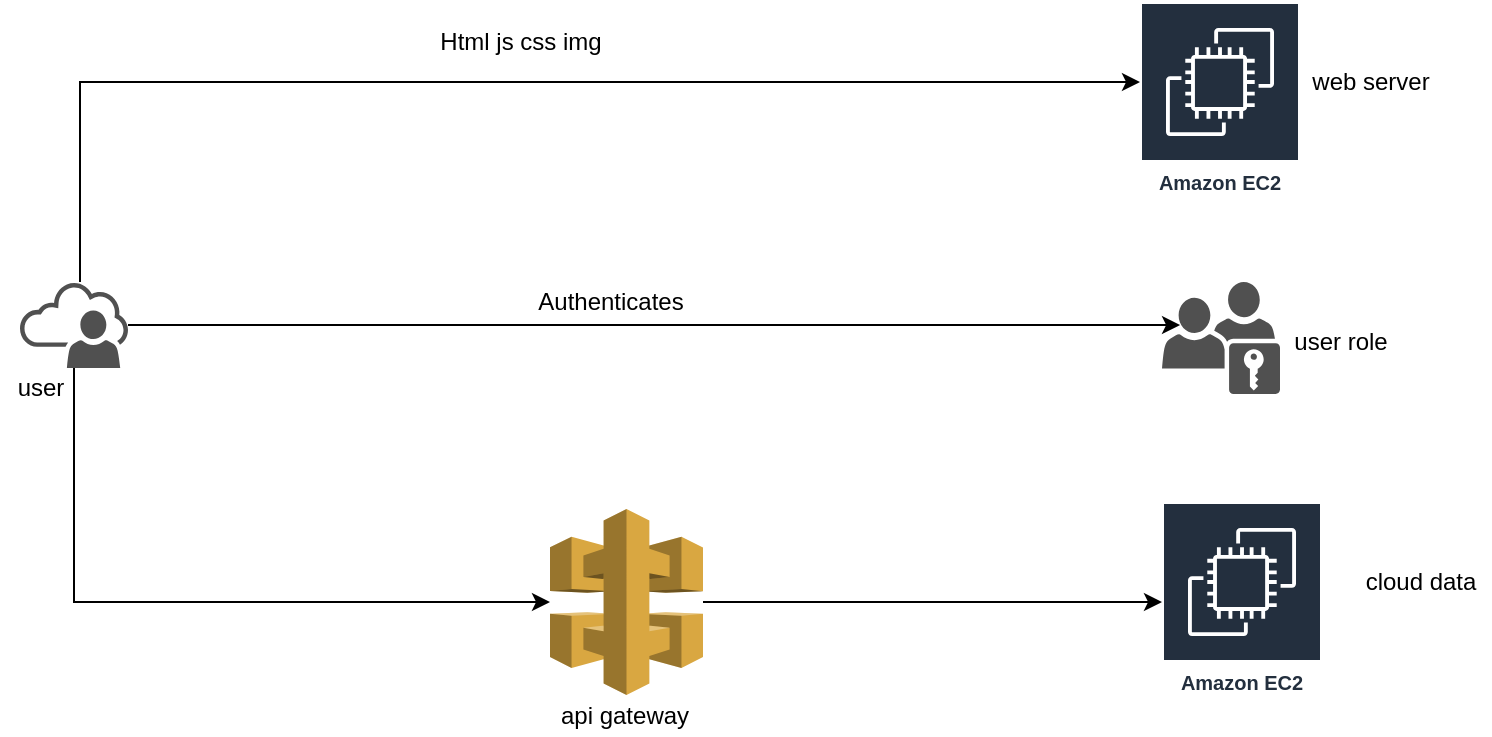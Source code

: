 <mxfile version="13.8.1" type="github">
  <diagram name="Page-1" id="c7558073-3199-34d8-9f00-42111426c3f3">
    <mxGraphModel dx="1108" dy="394" grid="1" gridSize="10" guides="1" tooltips="1" connect="1" arrows="1" fold="1" page="1" pageScale="1" pageWidth="826" pageHeight="1169" background="#ffffff" math="0" shadow="0">
      <root>
        <mxCell id="0" />
        <mxCell id="1" parent="0" />
        <mxCell id="DOcG3cxMkQvGqaEPvv7r-101" style="edgeStyle=orthogonalEdgeStyle;rounded=0;orthogonalLoop=1;jettySize=auto;html=1;entryX=0.153;entryY=0.384;entryDx=0;entryDy=0;entryPerimeter=0;" edge="1" parent="1" source="DOcG3cxMkQvGqaEPvv7r-96" target="DOcG3cxMkQvGqaEPvv7r-98">
          <mxGeometry relative="1" as="geometry" />
        </mxCell>
        <mxCell id="DOcG3cxMkQvGqaEPvv7r-102" style="edgeStyle=orthogonalEdgeStyle;rounded=0;orthogonalLoop=1;jettySize=auto;html=1;" edge="1" parent="1" source="DOcG3cxMkQvGqaEPvv7r-96" target="DOcG3cxMkQvGqaEPvv7r-100">
          <mxGeometry relative="1" as="geometry">
            <Array as="points">
              <mxPoint x="137" y="310" />
            </Array>
          </mxGeometry>
        </mxCell>
        <mxCell id="DOcG3cxMkQvGqaEPvv7r-106" style="edgeStyle=orthogonalEdgeStyle;rounded=0;orthogonalLoop=1;jettySize=auto;html=1;" edge="1" parent="1" source="DOcG3cxMkQvGqaEPvv7r-96" target="DOcG3cxMkQvGqaEPvv7r-97">
          <mxGeometry relative="1" as="geometry">
            <mxPoint x="660" y="50" as="targetPoint" />
            <Array as="points">
              <mxPoint x="140" y="50" />
            </Array>
          </mxGeometry>
        </mxCell>
        <mxCell id="DOcG3cxMkQvGqaEPvv7r-96" value="" style="pointerEvents=1;shadow=0;dashed=0;html=1;strokeColor=none;fillColor=#505050;labelPosition=center;verticalLabelPosition=bottom;verticalAlign=top;outlineConnect=0;align=center;shape=mxgraph.office.users.online_user;" vertex="1" parent="1">
          <mxGeometry x="110" y="150" width="54" height="43" as="geometry" />
        </mxCell>
        <mxCell id="DOcG3cxMkQvGqaEPvv7r-97" value="Amazon EC2" style="outlineConnect=0;fontColor=#232F3E;gradientColor=none;strokeColor=#ffffff;fillColor=#232F3E;dashed=0;verticalLabelPosition=middle;verticalAlign=bottom;align=center;html=1;whiteSpace=wrap;fontSize=10;fontStyle=1;spacing=3;shape=mxgraph.aws4.productIcon;prIcon=mxgraph.aws4.ec2;" vertex="1" parent="1">
          <mxGeometry x="670" y="10" width="80" height="100" as="geometry" />
        </mxCell>
        <mxCell id="DOcG3cxMkQvGqaEPvv7r-98" value="" style="pointerEvents=1;shadow=0;dashed=0;html=1;strokeColor=none;fillColor=#505050;labelPosition=center;verticalLabelPosition=bottom;verticalAlign=top;outlineConnect=0;align=center;shape=mxgraph.office.users.role_group;" vertex="1" parent="1">
          <mxGeometry x="681" y="150" width="59" height="56" as="geometry" />
        </mxCell>
        <mxCell id="DOcG3cxMkQvGqaEPvv7r-99" value="Amazon EC2" style="outlineConnect=0;fontColor=#232F3E;gradientColor=none;strokeColor=#ffffff;fillColor=#232F3E;dashed=0;verticalLabelPosition=middle;verticalAlign=bottom;align=center;html=1;whiteSpace=wrap;fontSize=10;fontStyle=1;spacing=3;shape=mxgraph.aws4.productIcon;prIcon=mxgraph.aws4.ec2;" vertex="1" parent="1">
          <mxGeometry x="681" y="260" width="80" height="100" as="geometry" />
        </mxCell>
        <mxCell id="DOcG3cxMkQvGqaEPvv7r-103" style="edgeStyle=orthogonalEdgeStyle;rounded=0;orthogonalLoop=1;jettySize=auto;html=1;" edge="1" parent="1" source="DOcG3cxMkQvGqaEPvv7r-100" target="DOcG3cxMkQvGqaEPvv7r-99">
          <mxGeometry relative="1" as="geometry" />
        </mxCell>
        <mxCell id="DOcG3cxMkQvGqaEPvv7r-100" value="" style="outlineConnect=0;dashed=0;verticalLabelPosition=bottom;verticalAlign=top;align=center;html=1;shape=mxgraph.aws3.api_gateway;fillColor=#D9A741;gradientColor=none;" vertex="1" parent="1">
          <mxGeometry x="375" y="263.5" width="76.5" height="93" as="geometry" />
        </mxCell>
        <mxCell id="DOcG3cxMkQvGqaEPvv7r-107" value="web server" style="text;html=1;align=center;verticalAlign=middle;resizable=0;points=[];autosize=1;" vertex="1" parent="1">
          <mxGeometry x="750" y="40" width="70" height="20" as="geometry" />
        </mxCell>
        <mxCell id="DOcG3cxMkQvGqaEPvv7r-108" value="cloud data" style="text;html=1;align=center;verticalAlign=middle;resizable=0;points=[];autosize=1;" vertex="1" parent="1">
          <mxGeometry x="775" y="290" width="70" height="20" as="geometry" />
        </mxCell>
        <mxCell id="DOcG3cxMkQvGqaEPvv7r-109" value="api gateway" style="text;html=1;align=center;verticalAlign=middle;resizable=0;points=[];autosize=1;" vertex="1" parent="1">
          <mxGeometry x="371.5" y="356.5" width="80" height="20" as="geometry" />
        </mxCell>
        <mxCell id="DOcG3cxMkQvGqaEPvv7r-110" value="user" style="text;html=1;align=center;verticalAlign=middle;resizable=0;points=[];autosize=1;" vertex="1" parent="1">
          <mxGeometry x="100" y="193" width="40" height="20" as="geometry" />
        </mxCell>
        <mxCell id="DOcG3cxMkQvGqaEPvv7r-111" value="Authenticates" style="text;html=1;align=center;verticalAlign=middle;resizable=0;points=[];autosize=1;" vertex="1" parent="1">
          <mxGeometry x="360" y="150" width="90" height="20" as="geometry" />
        </mxCell>
        <mxCell id="DOcG3cxMkQvGqaEPvv7r-112" value="Html js css img" style="text;html=1;align=center;verticalAlign=middle;resizable=0;points=[];autosize=1;" vertex="1" parent="1">
          <mxGeometry x="310" y="20" width="100" height="20" as="geometry" />
        </mxCell>
        <mxCell id="DOcG3cxMkQvGqaEPvv7r-113" value="user role" style="text;html=1;align=center;verticalAlign=middle;resizable=0;points=[];autosize=1;" vertex="1" parent="1">
          <mxGeometry x="740" y="170" width="60" height="20" as="geometry" />
        </mxCell>
      </root>
    </mxGraphModel>
  </diagram>
</mxfile>
